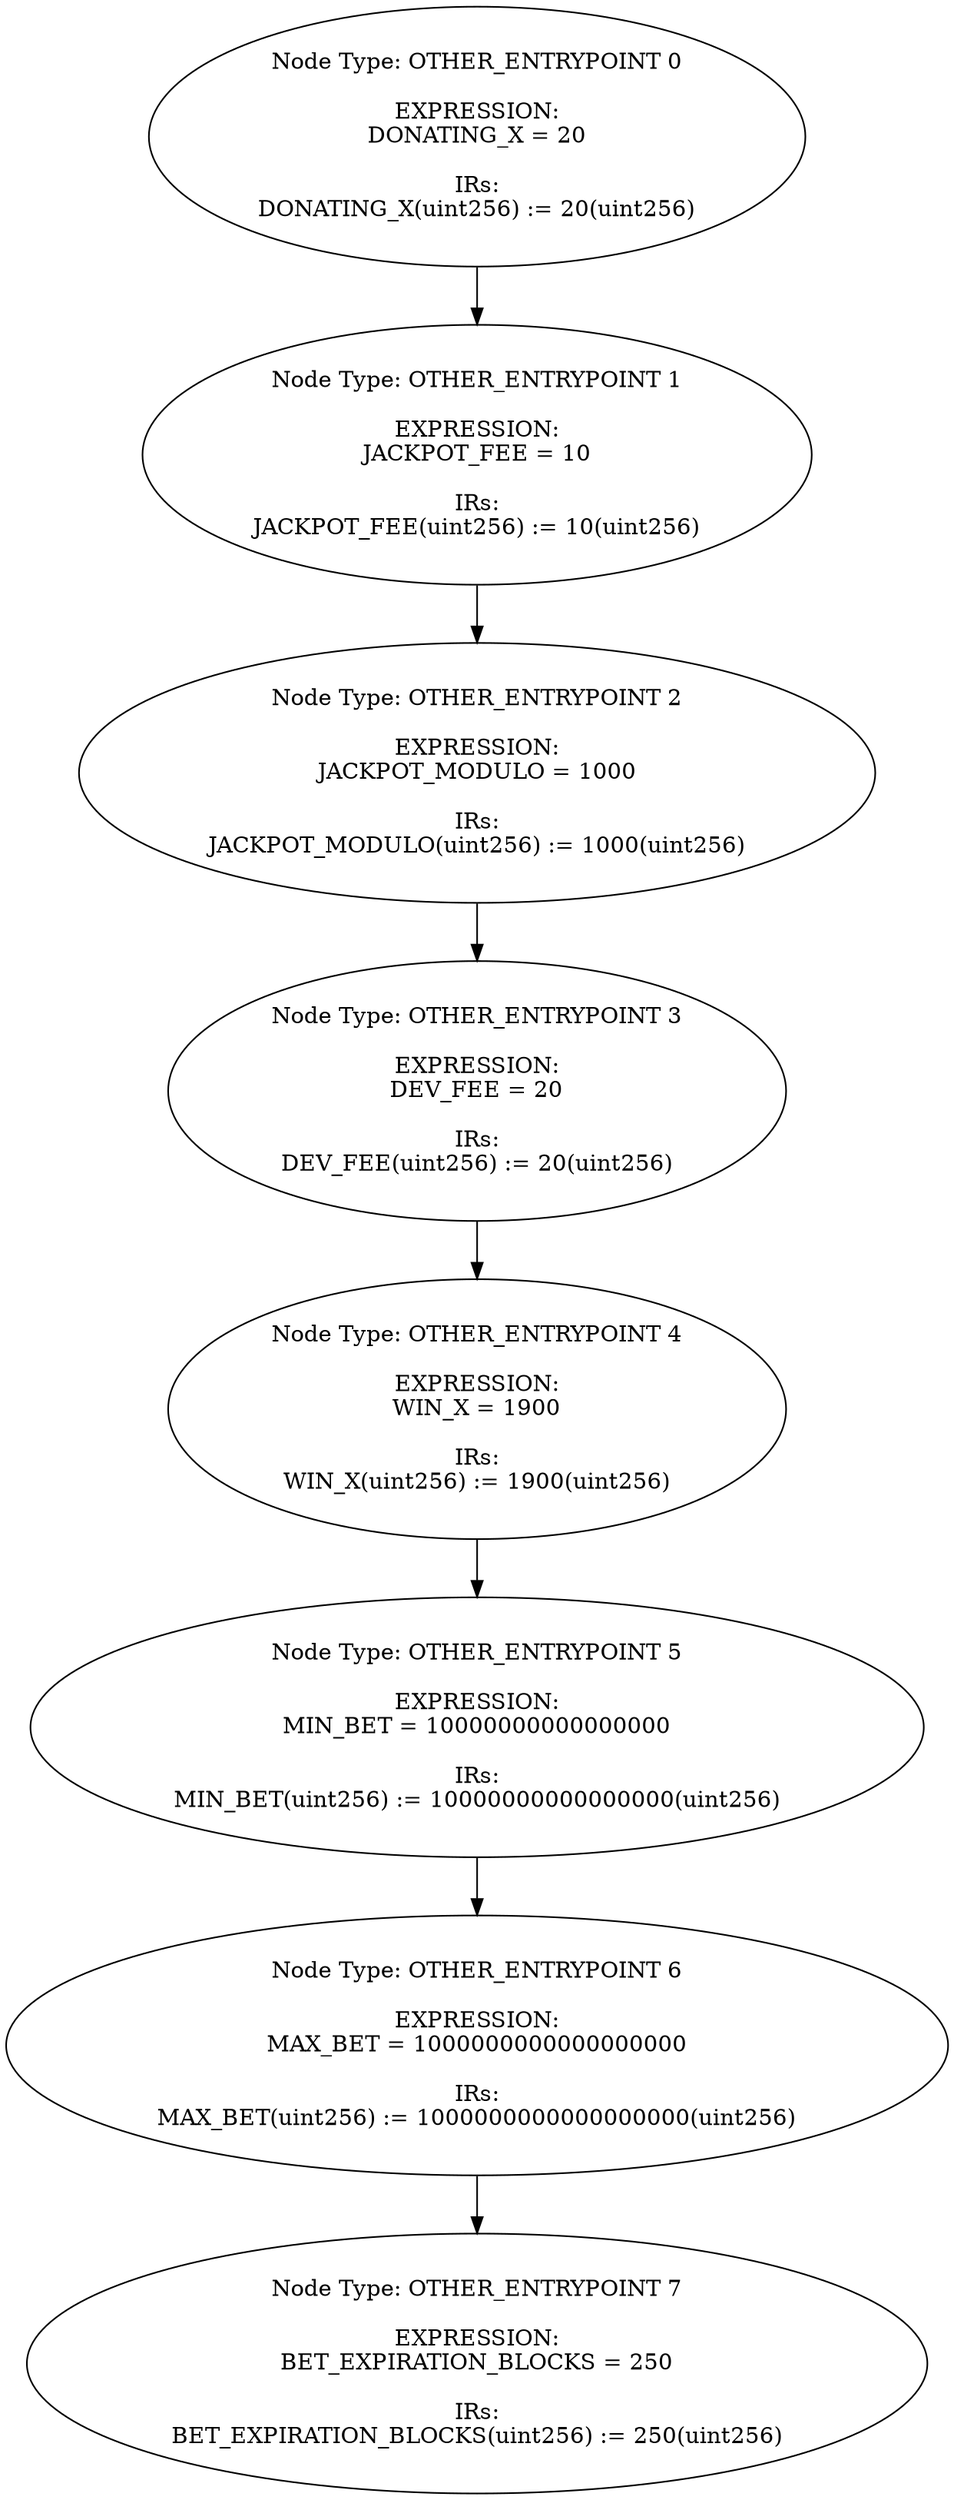 digraph{
0[label="Node Type: OTHER_ENTRYPOINT 0

EXPRESSION:
DONATING_X = 20

IRs:
DONATING_X(uint256) := 20(uint256)"];
0->1;
1[label="Node Type: OTHER_ENTRYPOINT 1

EXPRESSION:
JACKPOT_FEE = 10

IRs:
JACKPOT_FEE(uint256) := 10(uint256)"];
1->2;
2[label="Node Type: OTHER_ENTRYPOINT 2

EXPRESSION:
JACKPOT_MODULO = 1000

IRs:
JACKPOT_MODULO(uint256) := 1000(uint256)"];
2->3;
3[label="Node Type: OTHER_ENTRYPOINT 3

EXPRESSION:
DEV_FEE = 20

IRs:
DEV_FEE(uint256) := 20(uint256)"];
3->4;
4[label="Node Type: OTHER_ENTRYPOINT 4

EXPRESSION:
WIN_X = 1900

IRs:
WIN_X(uint256) := 1900(uint256)"];
4->5;
5[label="Node Type: OTHER_ENTRYPOINT 5

EXPRESSION:
MIN_BET = 10000000000000000

IRs:
MIN_BET(uint256) := 10000000000000000(uint256)"];
5->6;
6[label="Node Type: OTHER_ENTRYPOINT 6

EXPRESSION:
MAX_BET = 1000000000000000000

IRs:
MAX_BET(uint256) := 1000000000000000000(uint256)"];
6->7;
7[label="Node Type: OTHER_ENTRYPOINT 7

EXPRESSION:
BET_EXPIRATION_BLOCKS = 250

IRs:
BET_EXPIRATION_BLOCKS(uint256) := 250(uint256)"];
}
